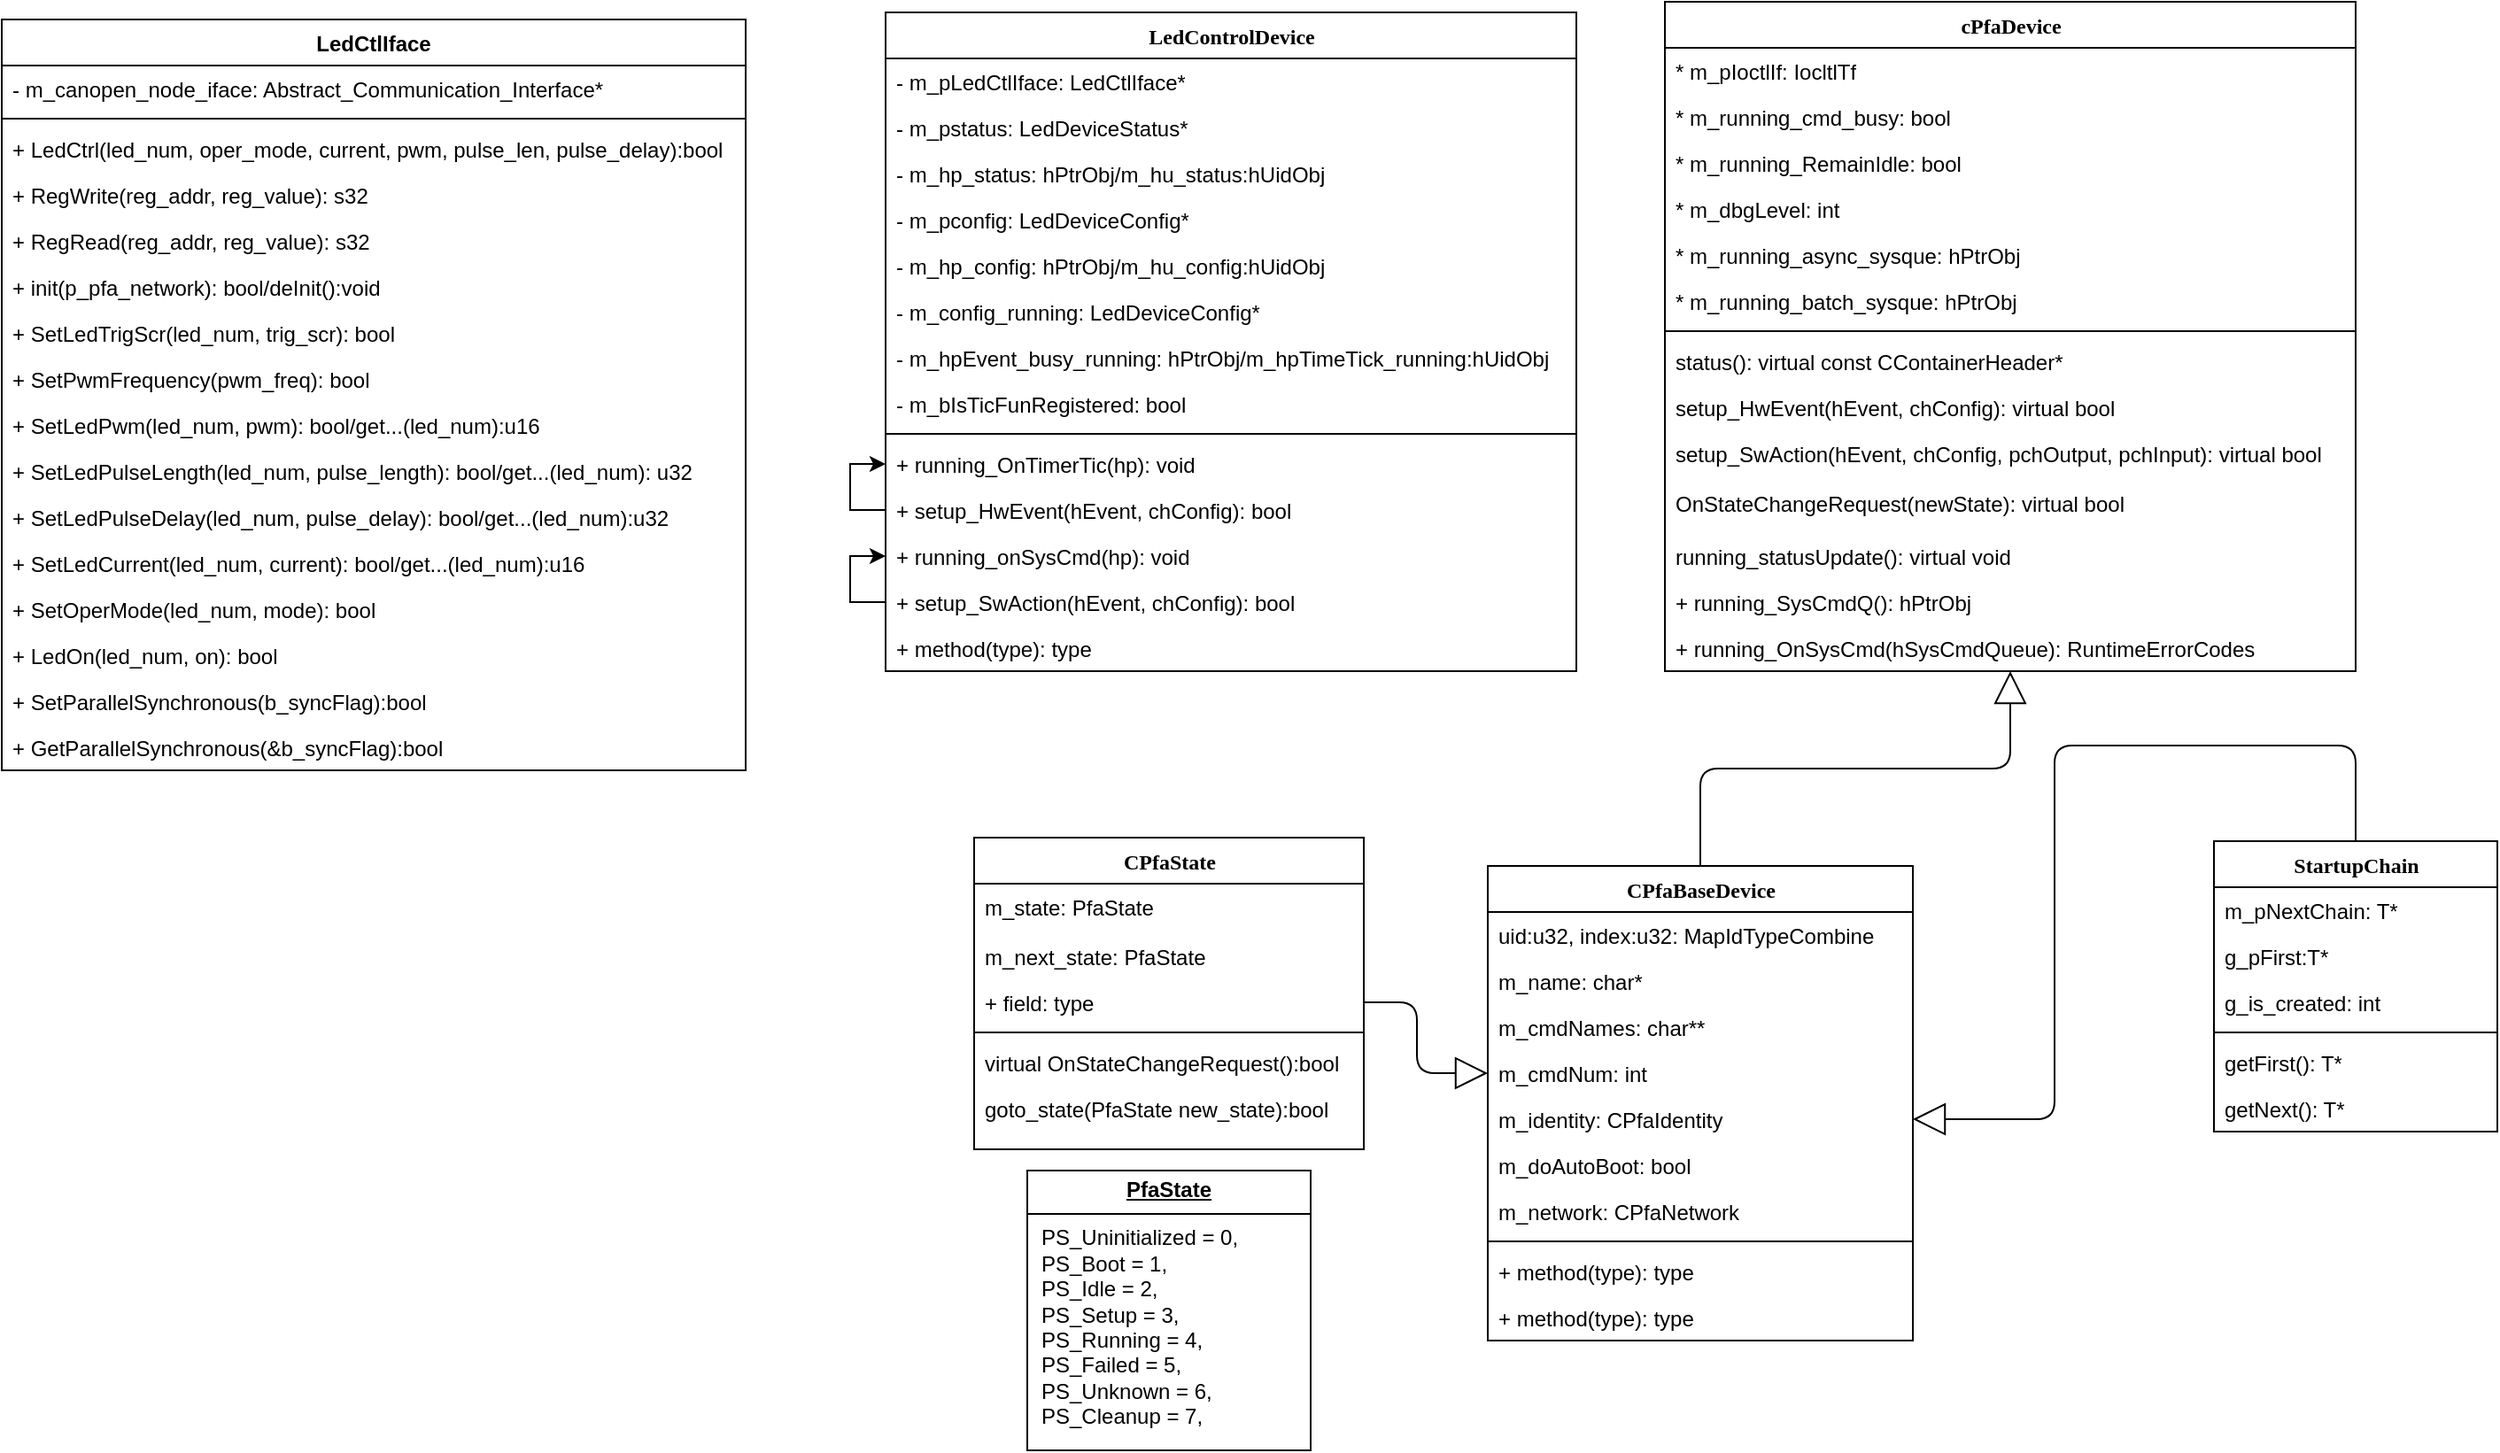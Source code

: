 <mxfile version="24.7.5">
  <diagram name="Page-1" id="9f46799a-70d6-7492-0946-bef42562c5a5">
    <mxGraphModel dx="1666" dy="783" grid="1" gridSize="10" guides="1" tooltips="1" connect="1" arrows="1" fold="1" page="1" pageScale="1" pageWidth="1100" pageHeight="850" background="none" math="0" shadow="0">
      <root>
        <mxCell id="0" />
        <mxCell id="1" parent="0" />
        <mxCell id="78961159f06e98e8-30" value="LedControlDevice" style="swimlane;html=1;fontStyle=1;align=center;verticalAlign=top;childLayout=stackLayout;horizontal=1;startSize=26;horizontalStack=0;resizeParent=1;resizeLast=0;collapsible=1;marginBottom=0;swimlaneFillColor=#ffffff;rounded=0;shadow=0;comic=0;labelBackgroundColor=none;strokeWidth=1;fillColor=none;fontFamily=Verdana;fontSize=12" parent="1" vertex="1">
          <mxGeometry x="1119" y="16" width="390" height="372" as="geometry" />
        </mxCell>
        <mxCell id="78961159f06e98e8-31" value="- m_pLedCtlIface: LedCtlIface*" style="text;html=1;strokeColor=none;fillColor=none;align=left;verticalAlign=top;spacingLeft=4;spacingRight=4;whiteSpace=wrap;overflow=hidden;rotatable=0;points=[[0,0.5],[1,0.5]];portConstraint=eastwest;" parent="78961159f06e98e8-30" vertex="1">
          <mxGeometry y="26" width="390" height="26" as="geometry" />
        </mxCell>
        <mxCell id="78961159f06e98e8-32" value="- m_pstatus: LedDeviceStatus*" style="text;html=1;strokeColor=none;fillColor=none;align=left;verticalAlign=top;spacingLeft=4;spacingRight=4;whiteSpace=wrap;overflow=hidden;rotatable=0;points=[[0,0.5],[1,0.5]];portConstraint=eastwest;" parent="78961159f06e98e8-30" vertex="1">
          <mxGeometry y="52" width="390" height="26" as="geometry" />
        </mxCell>
        <mxCell id="78961159f06e98e8-33" value="- m_hp_status: hPtrObj/m_hu_status:hUidObj" style="text;html=1;strokeColor=none;fillColor=none;align=left;verticalAlign=top;spacingLeft=4;spacingRight=4;whiteSpace=wrap;overflow=hidden;rotatable=0;points=[[0,0.5],[1,0.5]];portConstraint=eastwest;" parent="78961159f06e98e8-30" vertex="1">
          <mxGeometry y="78" width="390" height="26" as="geometry" />
        </mxCell>
        <mxCell id="78961159f06e98e8-34" value="- m_pconfig: LedDeviceConfig*" style="text;html=1;strokeColor=none;fillColor=none;align=left;verticalAlign=top;spacingLeft=4;spacingRight=4;whiteSpace=wrap;overflow=hidden;rotatable=0;points=[[0,0.5],[1,0.5]];portConstraint=eastwest;" parent="78961159f06e98e8-30" vertex="1">
          <mxGeometry y="104" width="390" height="26" as="geometry" />
        </mxCell>
        <mxCell id="78961159f06e98e8-36" value="- m_hp_config: hPtrObj/m_hu_config:hUidObj" style="text;html=1;strokeColor=none;fillColor=none;align=left;verticalAlign=top;spacingLeft=4;spacingRight=4;whiteSpace=wrap;overflow=hidden;rotatable=0;points=[[0,0.5],[1,0.5]];portConstraint=eastwest;" parent="78961159f06e98e8-30" vertex="1">
          <mxGeometry y="130" width="390" height="26" as="geometry" />
        </mxCell>
        <mxCell id="78961159f06e98e8-37" value="- m_config_running: LedDeviceConfig*" style="text;html=1;strokeColor=none;fillColor=none;align=left;verticalAlign=top;spacingLeft=4;spacingRight=4;whiteSpace=wrap;overflow=hidden;rotatable=0;points=[[0,0.5],[1,0.5]];portConstraint=eastwest;" parent="78961159f06e98e8-30" vertex="1">
          <mxGeometry y="156" width="390" height="26" as="geometry" />
        </mxCell>
        <mxCell id="xa_bS9BhOXKeCAzuM0Ma-2" value="- m_hpEvent_busy_running: hPtrObj/m_hpTimeTick_running:hUidObj" style="text;html=1;strokeColor=none;fillColor=none;align=left;verticalAlign=top;spacingLeft=4;spacingRight=4;whiteSpace=wrap;overflow=hidden;rotatable=0;points=[[0,0.5],[1,0.5]];portConstraint=eastwest;" vertex="1" parent="78961159f06e98e8-30">
          <mxGeometry y="182" width="390" height="26" as="geometry" />
        </mxCell>
        <mxCell id="xa_bS9BhOXKeCAzuM0Ma-3" value="- m_bIsTicFunRegistered: bool" style="text;html=1;strokeColor=none;fillColor=none;align=left;verticalAlign=top;spacingLeft=4;spacingRight=4;whiteSpace=wrap;overflow=hidden;rotatable=0;points=[[0,0.5],[1,0.5]];portConstraint=eastwest;" vertex="1" parent="78961159f06e98e8-30">
          <mxGeometry y="208" width="390" height="26" as="geometry" />
        </mxCell>
        <mxCell id="78961159f06e98e8-38" value="" style="line;html=1;strokeWidth=1;fillColor=none;align=left;verticalAlign=middle;spacingTop=-1;spacingLeft=3;spacingRight=3;rotatable=0;labelPosition=right;points=[];portConstraint=eastwest;" parent="78961159f06e98e8-30" vertex="1">
          <mxGeometry y="234" width="390" height="8" as="geometry" />
        </mxCell>
        <mxCell id="78961159f06e98e8-39" value="+ running_OnTimerTic(hp): void" style="text;html=1;strokeColor=none;fillColor=none;align=left;verticalAlign=top;spacingLeft=4;spacingRight=4;whiteSpace=wrap;overflow=hidden;rotatable=0;points=[[0,0.5],[1,0.5]];portConstraint=eastwest;" parent="78961159f06e98e8-30" vertex="1">
          <mxGeometry y="242" width="390" height="26" as="geometry" />
        </mxCell>
        <mxCell id="PhNXhN2WsHxxgcLADyXz-29" style="edgeStyle=orthogonalEdgeStyle;rounded=0;orthogonalLoop=1;jettySize=auto;html=1;entryX=0;entryY=0.5;entryDx=0;entryDy=0;" parent="78961159f06e98e8-30" source="PhNXhN2WsHxxgcLADyXz-28" target="78961159f06e98e8-39" edge="1">
          <mxGeometry relative="1" as="geometry" />
        </mxCell>
        <mxCell id="PhNXhN2WsHxxgcLADyXz-28" value="+ setup_HwEvent(hEvent, chConfig): bool" style="text;html=1;strokeColor=none;fillColor=none;align=left;verticalAlign=top;spacingLeft=4;spacingRight=4;whiteSpace=wrap;overflow=hidden;rotatable=0;points=[[0,0.5],[1,0.5]];portConstraint=eastwest;" parent="78961159f06e98e8-30" vertex="1">
          <mxGeometry y="268" width="390" height="26" as="geometry" />
        </mxCell>
        <mxCell id="PhNXhN2WsHxxgcLADyXz-27" value="+ running_onSysCmd(hp): void" style="text;html=1;strokeColor=none;fillColor=none;align=left;verticalAlign=top;spacingLeft=4;spacingRight=4;whiteSpace=wrap;overflow=hidden;rotatable=0;points=[[0,0.5],[1,0.5]];portConstraint=eastwest;" parent="78961159f06e98e8-30" vertex="1">
          <mxGeometry y="294" width="390" height="26" as="geometry" />
        </mxCell>
        <mxCell id="PhNXhN2WsHxxgcLADyXz-30" style="edgeStyle=orthogonalEdgeStyle;rounded=0;orthogonalLoop=1;jettySize=auto;html=1;entryX=0;entryY=0.5;entryDx=0;entryDy=0;" parent="78961159f06e98e8-30" source="78961159f06e98e8-40" target="PhNXhN2WsHxxgcLADyXz-27" edge="1">
          <mxGeometry relative="1" as="geometry" />
        </mxCell>
        <mxCell id="78961159f06e98e8-40" value="+ setup_SwAction(hEvent, chConfig): bool" style="text;html=1;strokeColor=none;fillColor=none;align=left;verticalAlign=top;spacingLeft=4;spacingRight=4;whiteSpace=wrap;overflow=hidden;rotatable=0;points=[[0,0.5],[1,0.5]];portConstraint=eastwest;" parent="78961159f06e98e8-30" vertex="1">
          <mxGeometry y="320" width="390" height="26" as="geometry" />
        </mxCell>
        <mxCell id="78961159f06e98e8-42" value="+ method(type): type" style="text;html=1;strokeColor=none;fillColor=none;align=left;verticalAlign=top;spacingLeft=4;spacingRight=4;whiteSpace=wrap;overflow=hidden;rotatable=0;points=[[0,0.5],[1,0.5]];portConstraint=eastwest;" parent="78961159f06e98e8-30" vertex="1">
          <mxGeometry y="346" width="390" height="26" as="geometry" />
        </mxCell>
        <mxCell id="78961159f06e98e8-43" value="cPfaDevice" style="swimlane;html=1;fontStyle=1;align=center;verticalAlign=top;childLayout=stackLayout;horizontal=1;startSize=26;horizontalStack=0;resizeParent=1;resizeLast=0;collapsible=1;marginBottom=0;swimlaneFillColor=#ffffff;rounded=0;shadow=0;comic=0;labelBackgroundColor=none;strokeWidth=1;fillColor=none;fontFamily=Verdana;fontSize=12" parent="1" vertex="1">
          <mxGeometry x="1559" y="10" width="390" height="378" as="geometry">
            <mxRectangle x="740" y="83" width="110" height="30" as="alternateBounds" />
          </mxGeometry>
        </mxCell>
        <mxCell id="78961159f06e98e8-44" value="* m_pIoctlIf: IocltlTf" style="text;html=1;strokeColor=none;fillColor=none;align=left;verticalAlign=top;spacingLeft=4;spacingRight=4;whiteSpace=wrap;overflow=hidden;rotatable=0;points=[[0,0.5],[1,0.5]];portConstraint=eastwest;" parent="78961159f06e98e8-43" vertex="1">
          <mxGeometry y="26" width="390" height="26" as="geometry" />
        </mxCell>
        <mxCell id="78961159f06e98e8-45" value="* m_running_cmd_busy: bool" style="text;html=1;strokeColor=none;fillColor=none;align=left;verticalAlign=top;spacingLeft=4;spacingRight=4;whiteSpace=wrap;overflow=hidden;rotatable=0;points=[[0,0.5],[1,0.5]];portConstraint=eastwest;" parent="78961159f06e98e8-43" vertex="1">
          <mxGeometry y="52" width="390" height="26" as="geometry" />
        </mxCell>
        <mxCell id="78961159f06e98e8-49" value="* m_running_RemainIdle: bool" style="text;html=1;strokeColor=none;fillColor=none;align=left;verticalAlign=top;spacingLeft=4;spacingRight=4;whiteSpace=wrap;overflow=hidden;rotatable=0;points=[[0,0.5],[1,0.5]];portConstraint=eastwest;" parent="78961159f06e98e8-43" vertex="1">
          <mxGeometry y="78" width="390" height="26" as="geometry" />
        </mxCell>
        <mxCell id="78961159f06e98e8-50" value="* m_dbgLevel: int" style="text;html=1;strokeColor=none;fillColor=none;align=left;verticalAlign=top;spacingLeft=4;spacingRight=4;whiteSpace=wrap;overflow=hidden;rotatable=0;points=[[0,0.5],[1,0.5]];portConstraint=eastwest;" parent="78961159f06e98e8-43" vertex="1">
          <mxGeometry y="104" width="390" height="26" as="geometry" />
        </mxCell>
        <mxCell id="PhNXhN2WsHxxgcLADyXz-20" value="* m_running_async_sysque: hPtrObj" style="text;html=1;strokeColor=none;fillColor=none;align=left;verticalAlign=top;spacingLeft=4;spacingRight=4;whiteSpace=wrap;overflow=hidden;rotatable=0;points=[[0,0.5],[1,0.5]];portConstraint=eastwest;" parent="78961159f06e98e8-43" vertex="1">
          <mxGeometry y="130" width="390" height="26" as="geometry" />
        </mxCell>
        <mxCell id="PhNXhN2WsHxxgcLADyXz-21" value="* m_running_batch_sysque: hPtrObj" style="text;html=1;strokeColor=none;fillColor=none;align=left;verticalAlign=top;spacingLeft=4;spacingRight=4;whiteSpace=wrap;overflow=hidden;rotatable=0;points=[[0,0.5],[1,0.5]];portConstraint=eastwest;" parent="78961159f06e98e8-43" vertex="1">
          <mxGeometry y="156" width="390" height="26" as="geometry" />
        </mxCell>
        <mxCell id="78961159f06e98e8-51" value="" style="line;html=1;strokeWidth=1;fillColor=none;align=left;verticalAlign=middle;spacingTop=-1;spacingLeft=3;spacingRight=3;rotatable=0;labelPosition=right;points=[];portConstraint=eastwest;" parent="78961159f06e98e8-43" vertex="1">
          <mxGeometry y="182" width="390" height="8" as="geometry" />
        </mxCell>
        <mxCell id="78961159f06e98e8-52" value="status(): virtual const CContainerHeader*" style="text;html=1;strokeColor=none;fillColor=none;align=left;verticalAlign=top;spacingLeft=4;spacingRight=4;whiteSpace=wrap;overflow=hidden;rotatable=0;points=[[0,0.5],[1,0.5]];portConstraint=eastwest;" parent="78961159f06e98e8-43" vertex="1">
          <mxGeometry y="190" width="390" height="26" as="geometry" />
        </mxCell>
        <mxCell id="78961159f06e98e8-53" value="setup_HwEvent(hEvent, chConfig): virtual bool" style="text;html=1;strokeColor=none;fillColor=none;align=left;verticalAlign=top;spacingLeft=4;spacingRight=4;whiteSpace=wrap;overflow=hidden;rotatable=0;points=[[0,0.5],[1,0.5]];portConstraint=eastwest;" parent="78961159f06e98e8-43" vertex="1">
          <mxGeometry y="216" width="390" height="26" as="geometry" />
        </mxCell>
        <mxCell id="PhNXhN2WsHxxgcLADyXz-22" value="setup_SwAction(hEvent, chConfig, pchOutput, pchInput): virtual bool" style="text;html=1;strokeColor=none;fillColor=none;align=left;verticalAlign=top;spacingLeft=4;spacingRight=4;whiteSpace=wrap;overflow=hidden;rotatable=0;points=[[0,0.5],[1,0.5]];portConstraint=eastwest;" parent="78961159f06e98e8-43" vertex="1">
          <mxGeometry y="242" width="390" height="28" as="geometry" />
        </mxCell>
        <mxCell id="PhNXhN2WsHxxgcLADyXz-23" value="OnStateChangeRequest(newState): virtual bool" style="text;html=1;strokeColor=none;fillColor=none;align=left;verticalAlign=top;spacingLeft=4;spacingRight=4;whiteSpace=wrap;overflow=hidden;rotatable=0;points=[[0,0.5],[1,0.5]];portConstraint=eastwest;" parent="78961159f06e98e8-43" vertex="1">
          <mxGeometry y="270" width="390" height="30" as="geometry" />
        </mxCell>
        <mxCell id="PhNXhN2WsHxxgcLADyXz-25" value="running_statusUpdate(): virtual void" style="text;html=1;strokeColor=none;fillColor=none;align=left;verticalAlign=top;spacingLeft=4;spacingRight=4;whiteSpace=wrap;overflow=hidden;rotatable=0;points=[[0,0.5],[1,0.5]];portConstraint=eastwest;" parent="78961159f06e98e8-43" vertex="1">
          <mxGeometry y="300" width="390" height="26" as="geometry" />
        </mxCell>
        <mxCell id="PhNXhN2WsHxxgcLADyXz-24" value="+ running_SysCmdQ(): hPtrObj" style="text;html=1;strokeColor=none;fillColor=none;align=left;verticalAlign=top;spacingLeft=4;spacingRight=4;whiteSpace=wrap;overflow=hidden;rotatable=0;points=[[0,0.5],[1,0.5]];portConstraint=eastwest;" parent="78961159f06e98e8-43" vertex="1">
          <mxGeometry y="326" width="390" height="26" as="geometry" />
        </mxCell>
        <mxCell id="PhNXhN2WsHxxgcLADyXz-26" value="+ running_OnSysCmd(hSysCmdQueue): RuntimeErrorCodes" style="text;html=1;strokeColor=none;fillColor=none;align=left;verticalAlign=top;spacingLeft=4;spacingRight=4;whiteSpace=wrap;overflow=hidden;rotatable=0;points=[[0,0.5],[1,0.5]];portConstraint=eastwest;" parent="78961159f06e98e8-43" vertex="1">
          <mxGeometry y="352" width="390" height="26" as="geometry" />
        </mxCell>
        <mxCell id="78961159f06e98e8-128" style="edgeStyle=orthogonalEdgeStyle;html=1;labelBackgroundColor=none;startFill=0;startSize=8;endArrow=block;endFill=0;endSize=16;fontFamily=Verdana;fontSize=12;exitX=1;exitY=0.5;exitDx=0;exitDy=0;entryX=0;entryY=0.5;entryDx=0;entryDy=0;" parent="1" source="78961159f06e98e8-87" target="78961159f06e98e8-102" edge="1">
          <mxGeometry relative="1" as="geometry">
            <Array as="points">
              <mxPoint x="1419" y="575" />
            </Array>
            <mxPoint x="1419" y="580" as="sourcePoint" />
            <mxPoint x="1496" y="594" as="targetPoint" />
          </mxGeometry>
        </mxCell>
        <mxCell id="78961159f06e98e8-82" value="CPfaState" style="swimlane;html=1;fontStyle=1;align=center;verticalAlign=top;childLayout=stackLayout;horizontal=1;startSize=26;horizontalStack=0;resizeParent=1;resizeLast=0;collapsible=1;marginBottom=0;swimlaneFillColor=#ffffff;rounded=0;shadow=0;comic=0;labelBackgroundColor=none;strokeWidth=1;fillColor=none;fontFamily=Verdana;fontSize=12" parent="1" vertex="1">
          <mxGeometry x="1169" y="482" width="220" height="176" as="geometry" />
        </mxCell>
        <mxCell id="78961159f06e98e8-84" value="m_state: PfaState" style="text;html=1;strokeColor=none;fillColor=none;align=left;verticalAlign=top;spacingLeft=4;spacingRight=4;whiteSpace=wrap;overflow=hidden;rotatable=0;points=[[0,0.5],[1,0.5]];portConstraint=eastwest;" parent="78961159f06e98e8-82" vertex="1">
          <mxGeometry y="26" width="220" height="28" as="geometry" />
        </mxCell>
        <mxCell id="78961159f06e98e8-85" value="m_next_state: PfaState" style="text;html=1;strokeColor=none;fillColor=none;align=left;verticalAlign=top;spacingLeft=4;spacingRight=4;whiteSpace=wrap;overflow=hidden;rotatable=0;points=[[0,0.5],[1,0.5]];portConstraint=eastwest;" parent="78961159f06e98e8-82" vertex="1">
          <mxGeometry y="54" width="220" height="26" as="geometry" />
        </mxCell>
        <mxCell id="78961159f06e98e8-87" value="+ field: type" style="text;html=1;strokeColor=none;fillColor=none;align=left;verticalAlign=top;spacingLeft=4;spacingRight=4;whiteSpace=wrap;overflow=hidden;rotatable=0;points=[[0,0.5],[1,0.5]];portConstraint=eastwest;" parent="78961159f06e98e8-82" vertex="1">
          <mxGeometry y="80" width="220" height="26" as="geometry" />
        </mxCell>
        <mxCell id="78961159f06e98e8-90" value="" style="line;html=1;strokeWidth=1;fillColor=none;align=left;verticalAlign=middle;spacingTop=-1;spacingLeft=3;spacingRight=3;rotatable=0;labelPosition=right;points=[];portConstraint=eastwest;" parent="78961159f06e98e8-82" vertex="1">
          <mxGeometry y="106" width="220" height="8" as="geometry" />
        </mxCell>
        <mxCell id="78961159f06e98e8-91" value="virtual OnStateChangeRequest():bool&lt;div&gt;&lt;br&gt;&lt;/div&gt;" style="text;html=1;strokeColor=none;fillColor=none;align=left;verticalAlign=top;spacingLeft=4;spacingRight=4;whiteSpace=wrap;overflow=hidden;rotatable=0;points=[[0,0.5],[1,0.5]];portConstraint=eastwest;" parent="78961159f06e98e8-82" vertex="1">
          <mxGeometry y="114" width="220" height="26" as="geometry" />
        </mxCell>
        <mxCell id="PhNXhN2WsHxxgcLADyXz-8" value="goto_state(PfaState new_state):bool&lt;div&gt;&lt;br&gt;&lt;/div&gt;" style="text;html=1;strokeColor=none;fillColor=none;align=left;verticalAlign=top;spacingLeft=4;spacingRight=4;whiteSpace=wrap;overflow=hidden;rotatable=0;points=[[0,0.5],[1,0.5]];portConstraint=eastwest;" parent="78961159f06e98e8-82" vertex="1">
          <mxGeometry y="140" width="220" height="30" as="geometry" />
        </mxCell>
        <mxCell id="78961159f06e98e8-127" style="edgeStyle=orthogonalEdgeStyle;html=1;labelBackgroundColor=none;startFill=0;startSize=8;endArrow=block;endFill=0;endSize=16;fontFamily=Verdana;fontSize=12;entryX=0.5;entryY=1;entryDx=0;entryDy=0;" parent="1" source="78961159f06e98e8-95" target="78961159f06e98e8-43" edge="1">
          <mxGeometry relative="1" as="geometry">
            <mxPoint x="1529" y="320" as="targetPoint" />
          </mxGeometry>
        </mxCell>
        <mxCell id="78961159f06e98e8-95" value="CPfaBaseDevice" style="swimlane;html=1;fontStyle=1;align=center;verticalAlign=top;childLayout=stackLayout;horizontal=1;startSize=26;horizontalStack=0;resizeParent=1;resizeLast=0;collapsible=1;marginBottom=0;swimlaneFillColor=#ffffff;rounded=0;shadow=0;comic=0;labelBackgroundColor=none;strokeWidth=1;fillColor=none;fontFamily=Verdana;fontSize=12" parent="1" vertex="1">
          <mxGeometry x="1459" y="498" width="240" height="268" as="geometry" />
        </mxCell>
        <mxCell id="78961159f06e98e8-96" value="uid:u32, index:u32: MapIdTypeCombine" style="text;html=1;strokeColor=none;fillColor=none;align=left;verticalAlign=top;spacingLeft=4;spacingRight=4;whiteSpace=wrap;overflow=hidden;rotatable=0;points=[[0,0.5],[1,0.5]];portConstraint=eastwest;" parent="78961159f06e98e8-95" vertex="1">
          <mxGeometry y="26" width="240" height="26" as="geometry" />
        </mxCell>
        <mxCell id="78961159f06e98e8-97" value="m_name: char*" style="text;html=1;strokeColor=none;fillColor=none;align=left;verticalAlign=top;spacingLeft=4;spacingRight=4;whiteSpace=wrap;overflow=hidden;rotatable=0;points=[[0,0.5],[1,0.5]];portConstraint=eastwest;" parent="78961159f06e98e8-95" vertex="1">
          <mxGeometry y="52" width="240" height="26" as="geometry" />
        </mxCell>
        <mxCell id="78961159f06e98e8-98" value="m_cmdNames: char**" style="text;html=1;strokeColor=none;fillColor=none;align=left;verticalAlign=top;spacingLeft=4;spacingRight=4;whiteSpace=wrap;overflow=hidden;rotatable=0;points=[[0,0.5],[1,0.5]];portConstraint=eastwest;" parent="78961159f06e98e8-95" vertex="1">
          <mxGeometry y="78" width="240" height="26" as="geometry" />
        </mxCell>
        <mxCell id="78961159f06e98e8-102" value="m_cmdNum: int" style="text;html=1;strokeColor=none;fillColor=none;align=left;verticalAlign=top;spacingLeft=4;spacingRight=4;whiteSpace=wrap;overflow=hidden;rotatable=0;points=[[0,0.5],[1,0.5]];portConstraint=eastwest;" parent="78961159f06e98e8-95" vertex="1">
          <mxGeometry y="104" width="240" height="26" as="geometry" />
        </mxCell>
        <mxCell id="PhNXhN2WsHxxgcLADyXz-12" value="m_identity: CPfaIdentity" style="text;html=1;strokeColor=none;fillColor=none;align=left;verticalAlign=top;spacingLeft=4;spacingRight=4;whiteSpace=wrap;overflow=hidden;rotatable=0;points=[[0,0.5],[1,0.5]];portConstraint=eastwest;" parent="78961159f06e98e8-95" vertex="1">
          <mxGeometry y="130" width="240" height="26" as="geometry" />
        </mxCell>
        <mxCell id="PhNXhN2WsHxxgcLADyXz-13" value="m_doAutoBoot: bool" style="text;html=1;strokeColor=none;fillColor=none;align=left;verticalAlign=top;spacingLeft=4;spacingRight=4;whiteSpace=wrap;overflow=hidden;rotatable=0;points=[[0,0.5],[1,0.5]];portConstraint=eastwest;" parent="78961159f06e98e8-95" vertex="1">
          <mxGeometry y="156" width="240" height="26" as="geometry" />
        </mxCell>
        <mxCell id="PhNXhN2WsHxxgcLADyXz-14" value="m_network: CPfaNetwork" style="text;html=1;strokeColor=none;fillColor=none;align=left;verticalAlign=top;spacingLeft=4;spacingRight=4;whiteSpace=wrap;overflow=hidden;rotatable=0;points=[[0,0.5],[1,0.5]];portConstraint=eastwest;" parent="78961159f06e98e8-95" vertex="1">
          <mxGeometry y="182" width="240" height="26" as="geometry" />
        </mxCell>
        <mxCell id="78961159f06e98e8-103" value="" style="line;html=1;strokeWidth=1;fillColor=none;align=left;verticalAlign=middle;spacingTop=-1;spacingLeft=3;spacingRight=3;rotatable=0;labelPosition=right;points=[];portConstraint=eastwest;" parent="78961159f06e98e8-95" vertex="1">
          <mxGeometry y="208" width="240" height="8" as="geometry" />
        </mxCell>
        <mxCell id="78961159f06e98e8-104" value="+ method(type): type" style="text;html=1;strokeColor=none;fillColor=none;align=left;verticalAlign=top;spacingLeft=4;spacingRight=4;whiteSpace=wrap;overflow=hidden;rotatable=0;points=[[0,0.5],[1,0.5]];portConstraint=eastwest;" parent="78961159f06e98e8-95" vertex="1">
          <mxGeometry y="216" width="240" height="26" as="geometry" />
        </mxCell>
        <mxCell id="PhNXhN2WsHxxgcLADyXz-11" value="+ method(type): type" style="text;html=1;strokeColor=none;fillColor=none;align=left;verticalAlign=top;spacingLeft=4;spacingRight=4;whiteSpace=wrap;overflow=hidden;rotatable=0;points=[[0,0.5],[1,0.5]];portConstraint=eastwest;" parent="78961159f06e98e8-95" vertex="1">
          <mxGeometry y="242" width="240" height="26" as="geometry" />
        </mxCell>
        <mxCell id="78961159f06e98e8-126" style="edgeStyle=orthogonalEdgeStyle;html=1;labelBackgroundColor=none;startFill=0;startSize=8;endArrow=block;endFill=0;endSize=16;fontFamily=Verdana;fontSize=12;entryX=1;entryY=0.5;entryDx=0;entryDy=0;" parent="1" source="78961159f06e98e8-108" target="PhNXhN2WsHxxgcLADyXz-12" edge="1">
          <mxGeometry relative="1" as="geometry">
            <Array as="points">
              <mxPoint x="1949" y="430" />
              <mxPoint x="1779" y="430" />
              <mxPoint x="1779" y="641" />
            </Array>
            <mxPoint x="1769" y="670" as="targetPoint" />
          </mxGeometry>
        </mxCell>
        <mxCell id="78961159f06e98e8-108" value="StartupChain" style="swimlane;html=1;fontStyle=1;align=center;verticalAlign=top;childLayout=stackLayout;horizontal=1;startSize=26;horizontalStack=0;resizeParent=1;resizeLast=0;collapsible=1;marginBottom=0;swimlaneFillColor=#ffffff;rounded=0;shadow=0;comic=0;labelBackgroundColor=none;strokeWidth=1;fillColor=none;fontFamily=Verdana;fontSize=12" parent="1" vertex="1">
          <mxGeometry x="1869" y="484.0" width="160" height="164" as="geometry" />
        </mxCell>
        <mxCell id="78961159f06e98e8-109" value="m_pNextChain: T*" style="text;html=1;strokeColor=none;fillColor=none;align=left;verticalAlign=top;spacingLeft=4;spacingRight=4;whiteSpace=wrap;overflow=hidden;rotatable=0;points=[[0,0.5],[1,0.5]];portConstraint=eastwest;" parent="78961159f06e98e8-108" vertex="1">
          <mxGeometry y="26" width="160" height="26" as="geometry" />
        </mxCell>
        <mxCell id="78961159f06e98e8-110" value="g_pFirst:T*" style="text;html=1;strokeColor=none;fillColor=none;align=left;verticalAlign=top;spacingLeft=4;spacingRight=4;whiteSpace=wrap;overflow=hidden;rotatable=0;points=[[0,0.5],[1,0.5]];portConstraint=eastwest;" parent="78961159f06e98e8-108" vertex="1">
          <mxGeometry y="52" width="160" height="26" as="geometry" />
        </mxCell>
        <mxCell id="PhNXhN2WsHxxgcLADyXz-18" value="g_is_created: int&lt;div&gt;&lt;br&gt;&lt;/div&gt;" style="text;html=1;strokeColor=none;fillColor=none;align=left;verticalAlign=top;spacingLeft=4;spacingRight=4;whiteSpace=wrap;overflow=hidden;rotatable=0;points=[[0,0.5],[1,0.5]];portConstraint=eastwest;" parent="78961159f06e98e8-108" vertex="1">
          <mxGeometry y="78" width="160" height="26" as="geometry" />
        </mxCell>
        <mxCell id="78961159f06e98e8-116" value="" style="line;html=1;strokeWidth=1;fillColor=none;align=left;verticalAlign=middle;spacingTop=-1;spacingLeft=3;spacingRight=3;rotatable=0;labelPosition=right;points=[];portConstraint=eastwest;" parent="78961159f06e98e8-108" vertex="1">
          <mxGeometry y="104" width="160" height="8" as="geometry" />
        </mxCell>
        <mxCell id="78961159f06e98e8-117" value="getFirst(): T*" style="text;html=1;strokeColor=none;fillColor=none;align=left;verticalAlign=top;spacingLeft=4;spacingRight=4;whiteSpace=wrap;overflow=hidden;rotatable=0;points=[[0,0.5],[1,0.5]];portConstraint=eastwest;" parent="78961159f06e98e8-108" vertex="1">
          <mxGeometry y="112" width="160" height="26" as="geometry" />
        </mxCell>
        <mxCell id="78961159f06e98e8-120" value="getNext(): T*" style="text;html=1;strokeColor=none;fillColor=none;align=left;verticalAlign=top;spacingLeft=4;spacingRight=4;whiteSpace=wrap;overflow=hidden;rotatable=0;points=[[0,0.5],[1,0.5]];portConstraint=eastwest;" parent="78961159f06e98e8-108" vertex="1">
          <mxGeometry y="138" width="160" height="26" as="geometry" />
        </mxCell>
        <mxCell id="PhNXhN2WsHxxgcLADyXz-9" value="&lt;p style=&quot;margin:0px;margin-top:4px;text-align:center;text-decoration:underline;&quot;&gt;&lt;b&gt;PfaState&lt;/b&gt;&lt;/p&gt;&lt;hr size=&quot;1&quot; style=&quot;border-style:solid;&quot;&gt;&lt;p style=&quot;margin:0px;margin-left:8px;&quot;&gt;PS_Uninitialized = 0,&lt;span style=&quot;white-space:pre&quot;&gt;&#x9;&lt;/span&gt;&amp;nbsp;&lt;/p&gt;&lt;p style=&quot;margin:0px;margin-left:8px;&quot;&gt;&lt;span style=&quot;background-color: initial;&quot;&gt;PS_Boot = 1,&lt;/span&gt;&lt;span style=&quot;background-color: initial; white-space: pre;&quot;&gt;&#x9;&#x9;&#x9;&lt;/span&gt;&lt;span style=&quot;background-color: initial;&quot;&gt;&amp;nbsp; &amp;nbsp; &amp;nbsp; PS_Idle = 2,&lt;/span&gt;&lt;span style=&quot;background-color: initial; white-space: pre;&quot;&gt;&#x9;&#x9;&#x9;&lt;/span&gt;&lt;span style=&quot;background-color: initial;&quot;&gt;&amp;nbsp; &amp;nbsp; &amp;nbsp; PS_Setup = 3,&lt;/span&gt;&lt;span style=&quot;background-color: initial; white-space: pre;&quot;&gt;&#x9;&lt;/span&gt;&lt;/p&gt;&lt;p style=&quot;margin:0px;margin-left:8px;&quot;&gt;PS_Running = 4,&lt;/p&gt;&lt;p style=&quot;margin:0px;margin-left:8px;&quot;&gt;&lt;span style=&quot;background-color: initial;&quot;&gt;PS_Failed = 5,&lt;/span&gt;&lt;/p&gt;&lt;p style=&quot;margin:0px;margin-left:8px;&quot;&gt;&lt;span style=&quot;background-color: initial;&quot;&gt;PS_Unknown = 6,&lt;/span&gt;&lt;span style=&quot;background-color: initial;&quot;&gt;&amp;nbsp; &amp;nbsp; &amp;nbsp; PS_Cleanup = 7,&amp;nbsp;&lt;/span&gt;&lt;/p&gt;" style="verticalAlign=top;align=left;overflow=fill;html=1;whiteSpace=wrap;" parent="1" vertex="1">
          <mxGeometry x="1199" y="670" width="160" height="158" as="geometry" />
        </mxCell>
        <mxCell id="xa_bS9BhOXKeCAzuM0Ma-8" value="LedCtlIface" style="swimlane;fontStyle=1;align=center;verticalAlign=top;childLayout=stackLayout;horizontal=1;startSize=26;horizontalStack=0;resizeParent=1;resizeParentMax=0;resizeLast=0;collapsible=1;marginBottom=0;whiteSpace=wrap;html=1;" vertex="1" parent="1">
          <mxGeometry x="620" y="20" width="420" height="424" as="geometry" />
        </mxCell>
        <mxCell id="xa_bS9BhOXKeCAzuM0Ma-9" value="- m_canopen_node_iface: Abstract_Communication_Interface*" style="text;strokeColor=none;fillColor=none;align=left;verticalAlign=top;spacingLeft=4;spacingRight=4;overflow=hidden;rotatable=0;points=[[0,0.5],[1,0.5]];portConstraint=eastwest;whiteSpace=wrap;html=1;" vertex="1" parent="xa_bS9BhOXKeCAzuM0Ma-8">
          <mxGeometry y="26" width="420" height="26" as="geometry" />
        </mxCell>
        <mxCell id="xa_bS9BhOXKeCAzuM0Ma-10" value="" style="line;strokeWidth=1;fillColor=none;align=left;verticalAlign=middle;spacingTop=-1;spacingLeft=3;spacingRight=3;rotatable=0;labelPosition=right;points=[];portConstraint=eastwest;strokeColor=inherit;" vertex="1" parent="xa_bS9BhOXKeCAzuM0Ma-8">
          <mxGeometry y="52" width="420" height="8" as="geometry" />
        </mxCell>
        <mxCell id="xa_bS9BhOXKeCAzuM0Ma-22" value="+ LedCtrl(led_num, oper_mode, current, pwm, pulse_len, pulse_delay):bool" style="text;strokeColor=none;fillColor=none;align=left;verticalAlign=top;spacingLeft=4;spacingRight=4;overflow=hidden;rotatable=0;points=[[0,0.5],[1,0.5]];portConstraint=eastwest;whiteSpace=wrap;html=1;" vertex="1" parent="xa_bS9BhOXKeCAzuM0Ma-8">
          <mxGeometry y="60" width="420" height="26" as="geometry" />
        </mxCell>
        <mxCell id="xa_bS9BhOXKeCAzuM0Ma-24" value="+ RegWrite(reg_addr, reg_value): s32" style="text;strokeColor=none;fillColor=none;align=left;verticalAlign=top;spacingLeft=4;spacingRight=4;overflow=hidden;rotatable=0;points=[[0,0.5],[1,0.5]];portConstraint=eastwest;whiteSpace=wrap;html=1;" vertex="1" parent="xa_bS9BhOXKeCAzuM0Ma-8">
          <mxGeometry y="86" width="420" height="26" as="geometry" />
        </mxCell>
        <mxCell id="xa_bS9BhOXKeCAzuM0Ma-25" value="+ RegRead(reg_addr, reg_value): s32" style="text;strokeColor=none;fillColor=none;align=left;verticalAlign=top;spacingLeft=4;spacingRight=4;overflow=hidden;rotatable=0;points=[[0,0.5],[1,0.5]];portConstraint=eastwest;whiteSpace=wrap;html=1;" vertex="1" parent="xa_bS9BhOXKeCAzuM0Ma-8">
          <mxGeometry y="112" width="420" height="26" as="geometry" />
        </mxCell>
        <mxCell id="xa_bS9BhOXKeCAzuM0Ma-19" value="+ init(p_pfa_network): bool/deInit():void" style="text;strokeColor=none;fillColor=none;align=left;verticalAlign=top;spacingLeft=4;spacingRight=4;overflow=hidden;rotatable=0;points=[[0,0.5],[1,0.5]];portConstraint=eastwest;whiteSpace=wrap;html=1;" vertex="1" parent="xa_bS9BhOXKeCAzuM0Ma-8">
          <mxGeometry y="138" width="420" height="26" as="geometry" />
        </mxCell>
        <mxCell id="xa_bS9BhOXKeCAzuM0Ma-11" value="+ SetLedTrigScr(led_num, trig_scr): bool" style="text;strokeColor=none;fillColor=none;align=left;verticalAlign=top;spacingLeft=4;spacingRight=4;overflow=hidden;rotatable=0;points=[[0,0.5],[1,0.5]];portConstraint=eastwest;whiteSpace=wrap;html=1;" vertex="1" parent="xa_bS9BhOXKeCAzuM0Ma-8">
          <mxGeometry y="164" width="420" height="26" as="geometry" />
        </mxCell>
        <mxCell id="xa_bS9BhOXKeCAzuM0Ma-12" value="+ SetPwmFrequency(pwm_freq): bool" style="text;strokeColor=none;fillColor=none;align=left;verticalAlign=top;spacingLeft=4;spacingRight=4;overflow=hidden;rotatable=0;points=[[0,0.5],[1,0.5]];portConstraint=eastwest;whiteSpace=wrap;html=1;" vertex="1" parent="xa_bS9BhOXKeCAzuM0Ma-8">
          <mxGeometry y="190" width="420" height="26" as="geometry" />
        </mxCell>
        <mxCell id="xa_bS9BhOXKeCAzuM0Ma-13" value="+ SetLedPwm(led_num, pwm): bool/get...(led_num):u16" style="text;strokeColor=none;fillColor=none;align=left;verticalAlign=top;spacingLeft=4;spacingRight=4;overflow=hidden;rotatable=0;points=[[0,0.5],[1,0.5]];portConstraint=eastwest;whiteSpace=wrap;html=1;" vertex="1" parent="xa_bS9BhOXKeCAzuM0Ma-8">
          <mxGeometry y="216" width="420" height="26" as="geometry" />
        </mxCell>
        <mxCell id="xa_bS9BhOXKeCAzuM0Ma-14" value="+ SetLedPulseLength(led_num, pulse_length): bool/get...(led_num): u32" style="text;strokeColor=none;fillColor=none;align=left;verticalAlign=top;spacingLeft=4;spacingRight=4;overflow=hidden;rotatable=0;points=[[0,0.5],[1,0.5]];portConstraint=eastwest;whiteSpace=wrap;html=1;" vertex="1" parent="xa_bS9BhOXKeCAzuM0Ma-8">
          <mxGeometry y="242" width="420" height="26" as="geometry" />
        </mxCell>
        <mxCell id="xa_bS9BhOXKeCAzuM0Ma-15" value="+ SetLedPulseDelay(led_num, pulse_delay): bool/get...(led_num):u32" style="text;strokeColor=none;fillColor=none;align=left;verticalAlign=top;spacingLeft=4;spacingRight=4;overflow=hidden;rotatable=0;points=[[0,0.5],[1,0.5]];portConstraint=eastwest;whiteSpace=wrap;html=1;" vertex="1" parent="xa_bS9BhOXKeCAzuM0Ma-8">
          <mxGeometry y="268" width="420" height="26" as="geometry" />
        </mxCell>
        <mxCell id="xa_bS9BhOXKeCAzuM0Ma-16" value="+ SetLedCurrent(led_num, current): bool/get...(led_num):u16" style="text;strokeColor=none;fillColor=none;align=left;verticalAlign=top;spacingLeft=4;spacingRight=4;overflow=hidden;rotatable=0;points=[[0,0.5],[1,0.5]];portConstraint=eastwest;whiteSpace=wrap;html=1;" vertex="1" parent="xa_bS9BhOXKeCAzuM0Ma-8">
          <mxGeometry y="294" width="420" height="26" as="geometry" />
        </mxCell>
        <mxCell id="xa_bS9BhOXKeCAzuM0Ma-17" value="+ SetOperMode(led_num, mode&lt;span style=&quot;background-color: initial;&quot;&gt;): bool&lt;/span&gt;" style="text;strokeColor=none;fillColor=none;align=left;verticalAlign=top;spacingLeft=4;spacingRight=4;overflow=hidden;rotatable=0;points=[[0,0.5],[1,0.5]];portConstraint=eastwest;whiteSpace=wrap;html=1;" vertex="1" parent="xa_bS9BhOXKeCAzuM0Ma-8">
          <mxGeometry y="320" width="420" height="26" as="geometry" />
        </mxCell>
        <mxCell id="xa_bS9BhOXKeCAzuM0Ma-18" value="+ LedOn(led_num, on): bool" style="text;strokeColor=none;fillColor=none;align=left;verticalAlign=top;spacingLeft=4;spacingRight=4;overflow=hidden;rotatable=0;points=[[0,0.5],[1,0.5]];portConstraint=eastwest;whiteSpace=wrap;html=1;" vertex="1" parent="xa_bS9BhOXKeCAzuM0Ma-8">
          <mxGeometry y="346" width="420" height="26" as="geometry" />
        </mxCell>
        <mxCell id="xa_bS9BhOXKeCAzuM0Ma-20" value="+ SetParallelSynchronous(b_syncFlag):bool" style="text;strokeColor=none;fillColor=none;align=left;verticalAlign=top;spacingLeft=4;spacingRight=4;overflow=hidden;rotatable=0;points=[[0,0.5],[1,0.5]];portConstraint=eastwest;whiteSpace=wrap;html=1;" vertex="1" parent="xa_bS9BhOXKeCAzuM0Ma-8">
          <mxGeometry y="372" width="420" height="26" as="geometry" />
        </mxCell>
        <mxCell id="xa_bS9BhOXKeCAzuM0Ma-21" value="+ GetParallelSynchronous(&amp;amp;b_syncFlag):bool" style="text;strokeColor=none;fillColor=none;align=left;verticalAlign=top;spacingLeft=4;spacingRight=4;overflow=hidden;rotatable=0;points=[[0,0.5],[1,0.5]];portConstraint=eastwest;whiteSpace=wrap;html=1;" vertex="1" parent="xa_bS9BhOXKeCAzuM0Ma-8">
          <mxGeometry y="398" width="420" height="26" as="geometry" />
        </mxCell>
      </root>
    </mxGraphModel>
  </diagram>
</mxfile>
